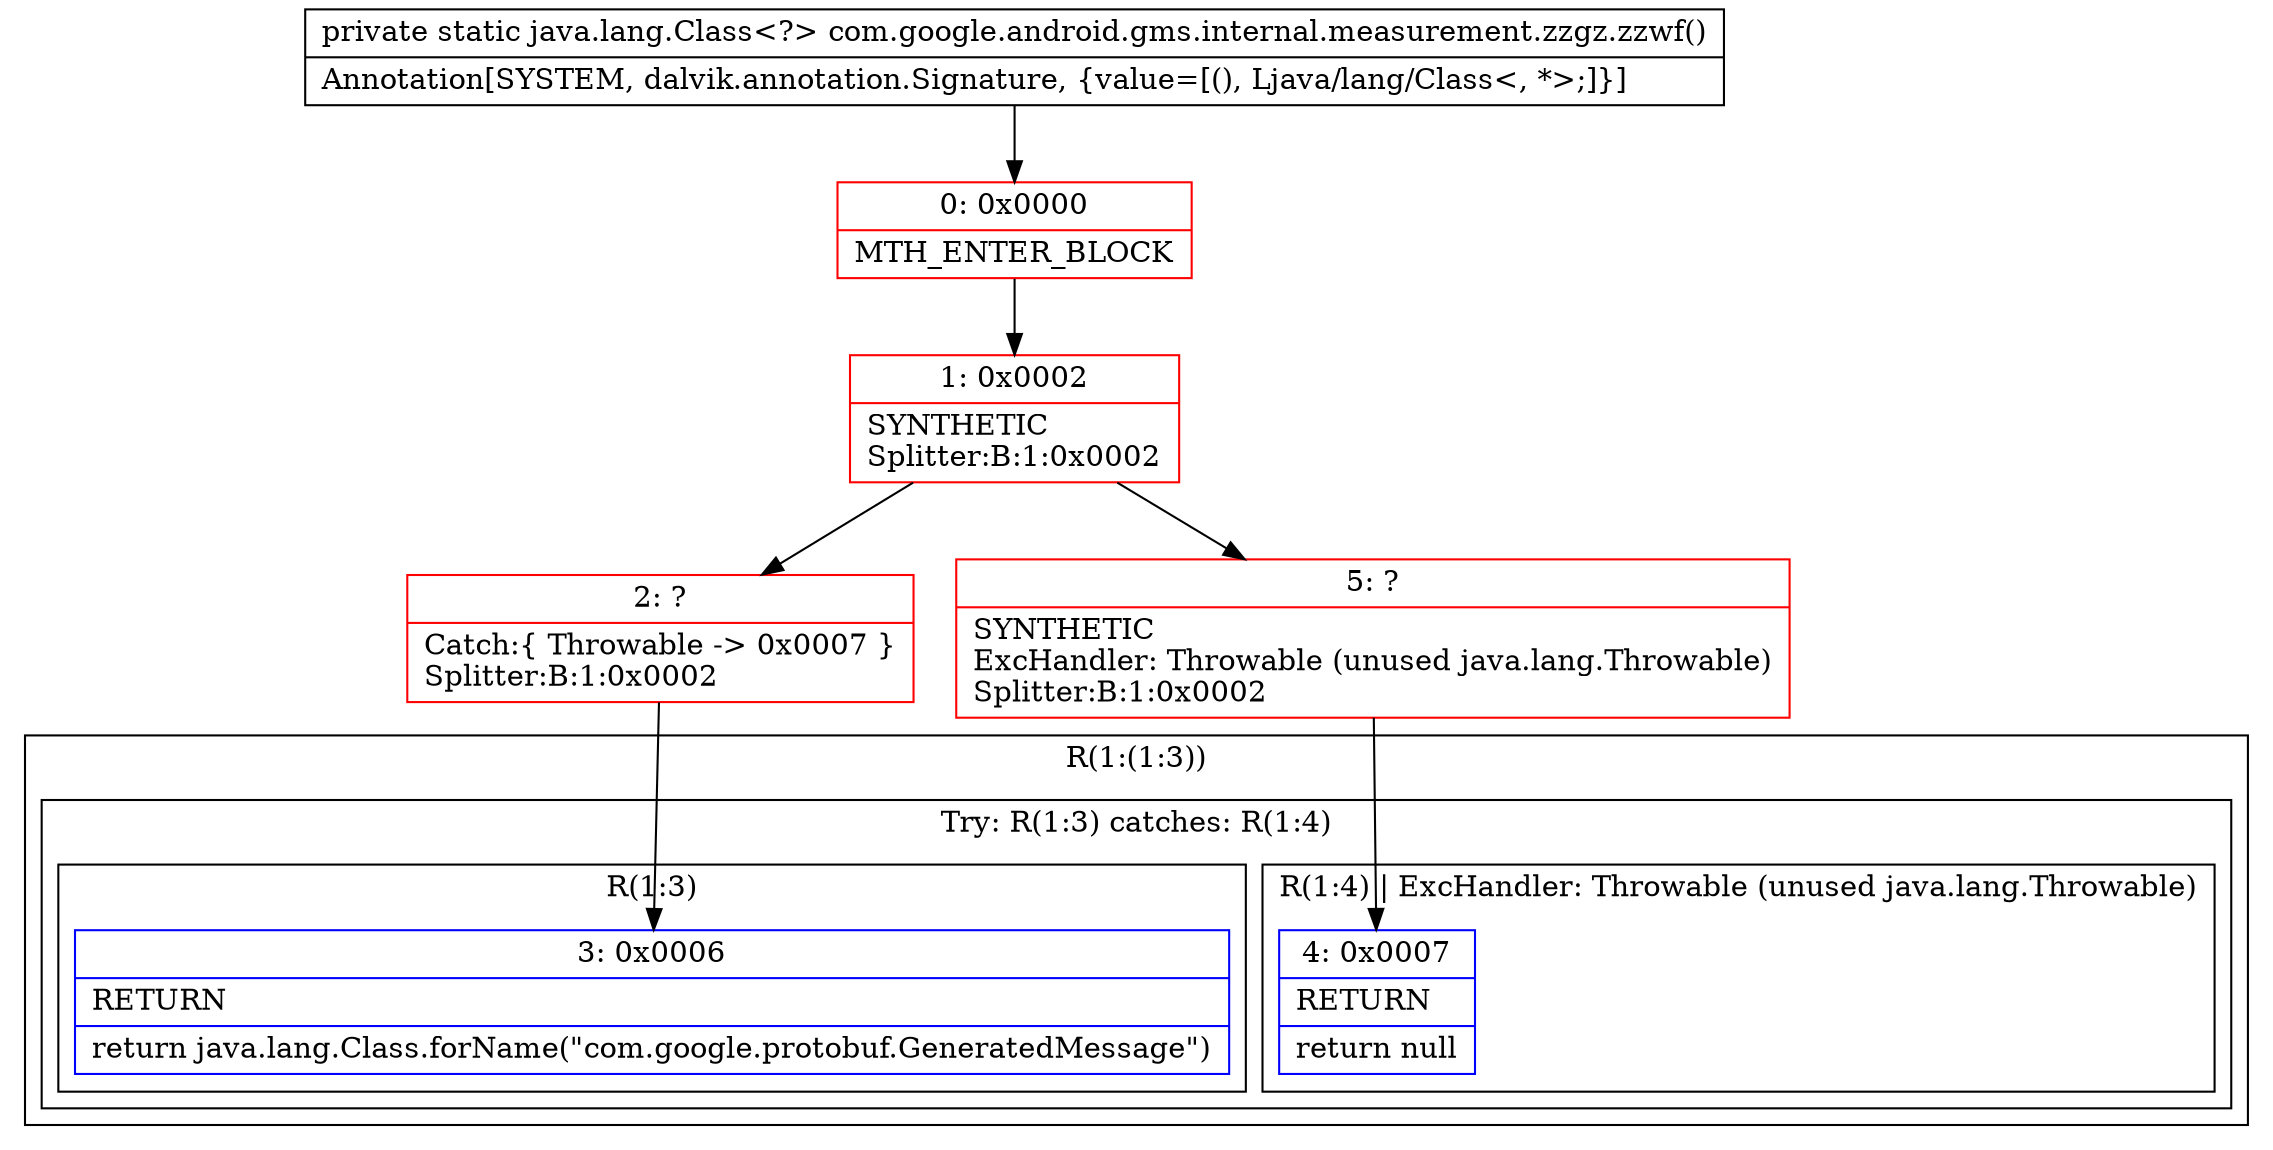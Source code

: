 digraph "CFG forcom.google.android.gms.internal.measurement.zzgz.zzwf()Ljava\/lang\/Class;" {
subgraph cluster_Region_1714915007 {
label = "R(1:(1:3))";
node [shape=record,color=blue];
subgraph cluster_TryCatchRegion_1843073939 {
label = "Try: R(1:3) catches: R(1:4)";
node [shape=record,color=blue];
subgraph cluster_Region_1763310076 {
label = "R(1:3)";
node [shape=record,color=blue];
Node_3 [shape=record,label="{3\:\ 0x0006|RETURN\l|return java.lang.Class.forName(\"com.google.protobuf.GeneratedMessage\")\l}"];
}
subgraph cluster_Region_17420838 {
label = "R(1:4) | ExcHandler: Throwable (unused java.lang.Throwable)\l";
node [shape=record,color=blue];
Node_4 [shape=record,label="{4\:\ 0x0007|RETURN\l|return null\l}"];
}
}
}
subgraph cluster_Region_17420838 {
label = "R(1:4) | ExcHandler: Throwable (unused java.lang.Throwable)\l";
node [shape=record,color=blue];
Node_4 [shape=record,label="{4\:\ 0x0007|RETURN\l|return null\l}"];
}
Node_0 [shape=record,color=red,label="{0\:\ 0x0000|MTH_ENTER_BLOCK\l}"];
Node_1 [shape=record,color=red,label="{1\:\ 0x0002|SYNTHETIC\lSplitter:B:1:0x0002\l}"];
Node_2 [shape=record,color=red,label="{2\:\ ?|Catch:\{ Throwable \-\> 0x0007 \}\lSplitter:B:1:0x0002\l}"];
Node_5 [shape=record,color=red,label="{5\:\ ?|SYNTHETIC\lExcHandler: Throwable (unused java.lang.Throwable)\lSplitter:B:1:0x0002\l}"];
MethodNode[shape=record,label="{private static java.lang.Class\<?\> com.google.android.gms.internal.measurement.zzgz.zzwf()  | Annotation[SYSTEM, dalvik.annotation.Signature, \{value=[(), Ljava\/lang\/Class\<, *\>;]\}]\l}"];
MethodNode -> Node_0;
Node_0 -> Node_1;
Node_1 -> Node_2;
Node_1 -> Node_5;
Node_2 -> Node_3;
Node_5 -> Node_4;
}

